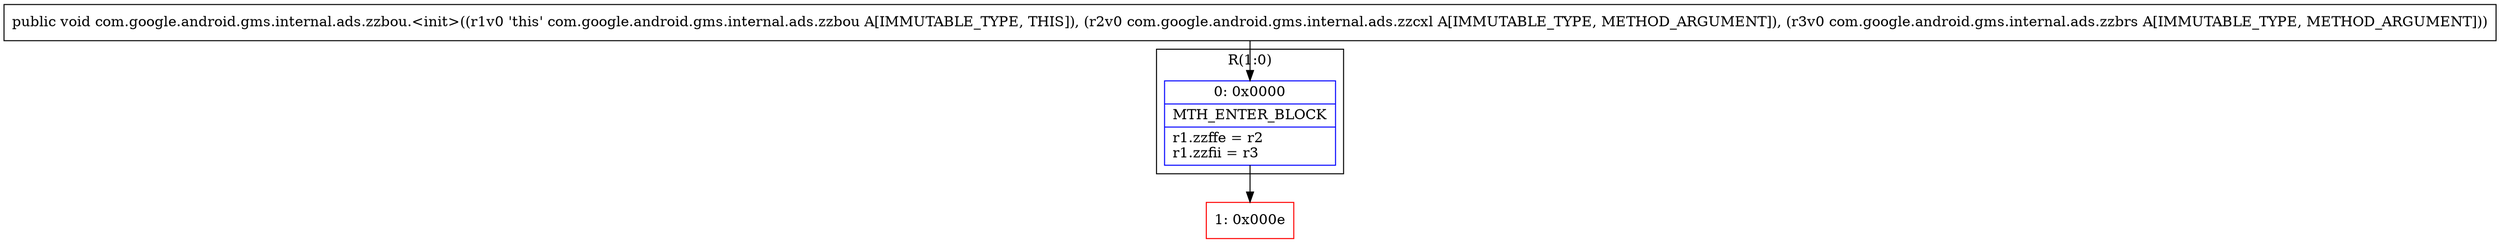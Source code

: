 digraph "CFG forcom.google.android.gms.internal.ads.zzbou.\<init\>(Lcom\/google\/android\/gms\/internal\/ads\/zzcxl;Lcom\/google\/android\/gms\/internal\/ads\/zzbrs;)V" {
subgraph cluster_Region_1806729169 {
label = "R(1:0)";
node [shape=record,color=blue];
Node_0 [shape=record,label="{0\:\ 0x0000|MTH_ENTER_BLOCK\l|r1.zzffe = r2\lr1.zzfii = r3\l}"];
}
Node_1 [shape=record,color=red,label="{1\:\ 0x000e}"];
MethodNode[shape=record,label="{public void com.google.android.gms.internal.ads.zzbou.\<init\>((r1v0 'this' com.google.android.gms.internal.ads.zzbou A[IMMUTABLE_TYPE, THIS]), (r2v0 com.google.android.gms.internal.ads.zzcxl A[IMMUTABLE_TYPE, METHOD_ARGUMENT]), (r3v0 com.google.android.gms.internal.ads.zzbrs A[IMMUTABLE_TYPE, METHOD_ARGUMENT])) }"];
MethodNode -> Node_0;
Node_0 -> Node_1;
}

